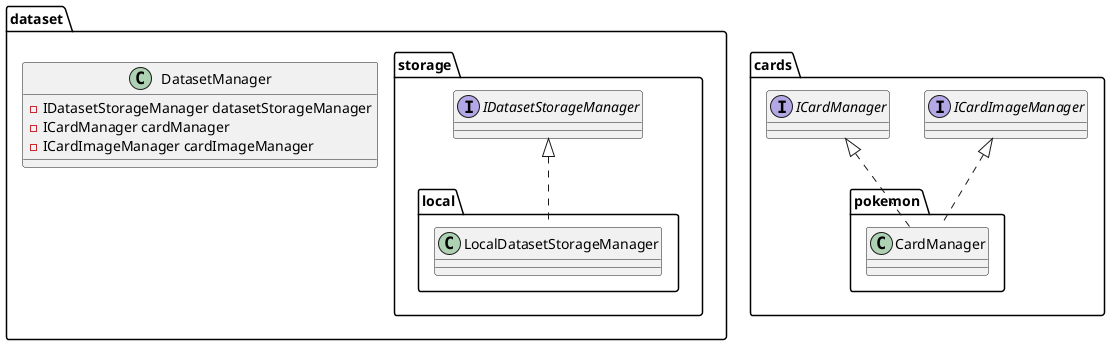 @startuml

class dataset.DatasetManager {
    -IDatasetStorageManager datasetStorageManager
    -ICardManager cardManager
    -ICardImageManager cardImageManager
}

interface cards.ICardImageManager {
}

interface cards.ICardManager {
}

interface dataset.storage.IDatasetStorageManager {
}

class dataset.storage.local.LocalDatasetStorageManager implements dataset.storage.IDatasetStorageManager
class dataset.storage.local.LocalDatasetStorageManager {
}

class cards.pokemon.CardManager implements cards.ICardManager
class cards.pokemon.CardManager implements cards.ICardImageManager
class cards.pokemon.CardManager {
}



@enduml